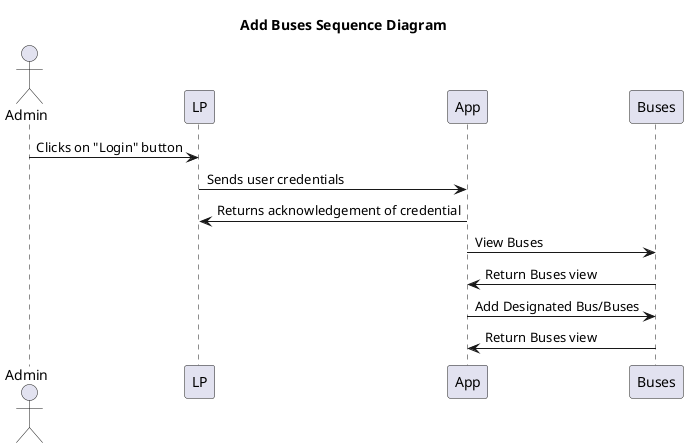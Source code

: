 @startuml Buses

title Add Buses Sequence Diagram
actor Admin
Admin -> LP: Clicks on "Login" button
LP -> App: Sends user credentials
App -> LP: Returns acknowledgement of credential
participant "Buses" as Buses

App -> Buses: View Buses
Buses -> App: Return Buses view

App -> Buses: Add Designated Bus/Buses
Buses -> App: Return Buses view
@enduml
